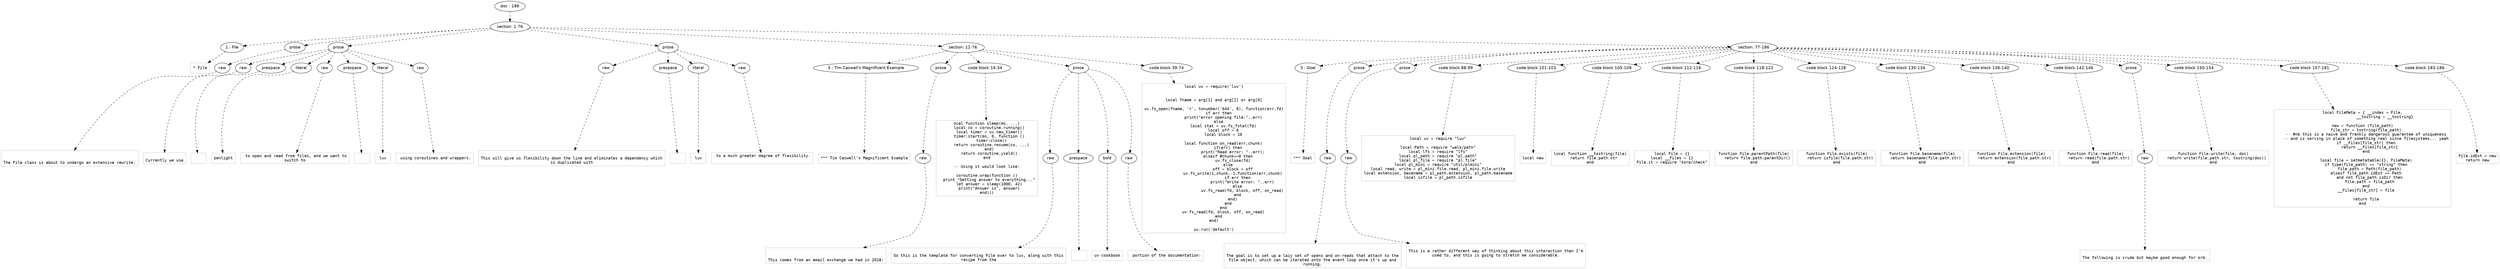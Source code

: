 digraph lpegNode {

node [fontname=Helvetica]
edge [style=dashed]

doc_0 [label="doc - 186"]


doc_0 -> { section_1}
{rank=same; section_1}

section_1 [label="section: 1-76"]


// END RANK doc_0

section_1 -> { header_2 prose_3 prose_4 prose_5 section_6 section_7}
{rank=same; header_2 prose_3 prose_4 prose_5 section_6 section_7}

header_2 [label="1 : File"]

prose_3 [label="prose"]

prose_4 [label="prose"]

prose_5 [label="prose"]

section_6 [label="section: 12-76"]

section_7 [label="section: 77-186"]


// END RANK section_1

header_2 -> leaf_8
leaf_8  [color=Gray,shape=rectangle,fontname=Inconsolata,label="* File"]
// END RANK header_2

prose_3 -> { raw_9}
{rank=same; raw_9}

raw_9 [label="raw"]


// END RANK prose_3

raw_9 -> leaf_10
leaf_10  [color=Gray,shape=rectangle,fontname=Inconsolata,label="

The File class is about to undergo an extensive rewrite.
"]
// END RANK raw_9

prose_4 -> { raw_11 prespace_12 literal_13 raw_14 prespace_15 literal_16 raw_17}
{rank=same; raw_11 prespace_12 literal_13 raw_14 prespace_15 literal_16 raw_17}

raw_11 [label="raw"]

prespace_12 [label="prespace"]

literal_13 [label="literal"]

raw_14 [label="raw"]

prespace_15 [label="prespace"]

literal_16 [label="literal"]

raw_17 [label="raw"]


// END RANK prose_4

raw_11 -> leaf_18
leaf_18  [color=Gray,shape=rectangle,fontname=Inconsolata,label="
Currently we use"]
// END RANK raw_11

prespace_12 -> leaf_19
leaf_19  [color=Gray,shape=rectangle,fontname=Inconsolata,label=" "]
// END RANK prespace_12

literal_13 -> leaf_20
leaf_20  [color=Gray,shape=rectangle,fontname=Inconsolata,label="penlight"]
// END RANK literal_13

raw_14 -> leaf_21
leaf_21  [color=Gray,shape=rectangle,fontname=Inconsolata,label=" to open and read from files, and we want to
switch to"]
// END RANK raw_14

prespace_15 -> leaf_22
leaf_22  [color=Gray,shape=rectangle,fontname=Inconsolata,label=" "]
// END RANK prespace_15

literal_16 -> leaf_23
leaf_23  [color=Gray,shape=rectangle,fontname=Inconsolata,label="luv"]
// END RANK literal_16

raw_17 -> leaf_24
leaf_24  [color=Gray,shape=rectangle,fontname=Inconsolata,label=" using coroutines and wrappers.
"]
// END RANK raw_17

prose_5 -> { raw_25 prespace_26 literal_27 raw_28}
{rank=same; raw_25 prespace_26 literal_27 raw_28}

raw_25 [label="raw"]

prespace_26 [label="prespace"]

literal_27 [label="literal"]

raw_28 [label="raw"]


// END RANK prose_5

raw_25 -> leaf_29
leaf_29  [color=Gray,shape=rectangle,fontname=Inconsolata,label="
This will give us flexibility down the line and eliminates a dependency which
is duplicated with"]
// END RANK raw_25

prespace_26 -> leaf_30
leaf_30  [color=Gray,shape=rectangle,fontname=Inconsolata,label=" "]
// END RANK prespace_26

literal_27 -> leaf_31
leaf_31  [color=Gray,shape=rectangle,fontname=Inconsolata,label="luv"]
// END RANK literal_27

raw_28 -> leaf_32
leaf_32  [color=Gray,shape=rectangle,fontname=Inconsolata,label=" to a much greater degree of flexibility.

"]
// END RANK raw_28

section_6 -> { header_33 prose_34 codeblock_35 prose_36 codeblock_37}
{rank=same; header_33 prose_34 codeblock_35 prose_36 codeblock_37}

header_33 [label="3 : Tim Caswell's Magnificent Example"]

prose_34 [label="prose"]

codeblock_35 [label="code block 16-34"]

prose_36 [label="prose"]

codeblock_37 [label="code block 39-74"]


// END RANK section_6

header_33 -> leaf_38
leaf_38  [color=Gray,shape=rectangle,fontname=Inconsolata,label="*** Tim Caswell's Magnificent Example"]
// END RANK header_33

prose_34 -> { raw_39}
{rank=same; raw_39}

raw_39 [label="raw"]


// END RANK prose_34

raw_39 -> leaf_40
leaf_40  [color=Gray,shape=rectangle,fontname=Inconsolata,label="

This comes from an email exchange we had in 2018:
"]
// END RANK raw_39

codeblock_35 -> leaf_41
leaf_41  [color=Gray,shape=rectangle,fontname=Inconsolata,label="ocal function sleep(ms, ...)
  local co = coroutine.running()
  local timer = uv.new_timer()
  timer:start(ms, 0, function ()
    timer:close()
    return coroutine.resume(co, ...)
  end)
  return coroutine.yield()
end

-- Using it would look like:

coroutine.wrap(function ()
  print \"Getting answer to everything...\"
  let answer = sleep(1000, 42)
  print(\"Answer is\", answer)
end)()"]
// END RANK codeblock_35

prose_36 -> { raw_42 prespace_43 bold_44 raw_45}
{rank=same; raw_42 prespace_43 bold_44 raw_45}

raw_42 [label="raw"]

prespace_43 [label="prespace"]

bold_44 [label="bold"]

raw_45 [label="raw"]


// END RANK prose_36

raw_42 -> leaf_46
leaf_46  [color=Gray,shape=rectangle,fontname=Inconsolata,label="
So this is the template for converting File over to luv, along with this
recipe from the"]
// END RANK raw_42

prespace_43 -> leaf_47
leaf_47  [color=Gray,shape=rectangle,fontname=Inconsolata,label=" "]
// END RANK prespace_43

bold_44 -> leaf_48
leaf_48  [color=Gray,shape=rectangle,fontname=Inconsolata,label="uv-cookbook"]
// END RANK bold_44

raw_45 -> leaf_49
leaf_49  [color=Gray,shape=rectangle,fontname=Inconsolata,label=" portion of the documentation:
"]
// END RANK raw_45

codeblock_37 -> leaf_50
leaf_50  [color=Gray,shape=rectangle,fontname=Inconsolata,label="local uv = require('luv')


local fname = arg[1] and arg[1] or arg[0]

uv.fs_open(fname, 'r', tonumber('644', 8), function(err,fd)
    if err then
        print(\"error opening file:\"..err)
    else
        local stat = uv.fs_fstat(fd)
        local off = 0
        local block = 10

        local function on_read(err,chunk)
            if(err) then
                print(\"Read error: \"..err);
            elseif #chunk==0 then
                uv.fs_close(fd)
            else
                off = block + off
                uv.fs_write(1,chunk,-1,function(err,chunk)
                    if err then
                        print(\"Write error: \"..err)
                    else
                        uv.fs_read(fd, block, off, on_read)
                    end
                end)
            end
        end
        uv.fs_read(fd, block, off, on_read)
    end
end)

uv.run('default')"]
// END RANK codeblock_37

section_7 -> { header_51 prose_52 prose_53 codeblock_54 codeblock_55 codeblock_56 codeblock_57 codeblock_58 codeblock_59 codeblock_60 codeblock_61 codeblock_62 prose_63 codeblock_64 codeblock_65 codeblock_66}
{rank=same; header_51 prose_52 prose_53 codeblock_54 codeblock_55 codeblock_56 codeblock_57 codeblock_58 codeblock_59 codeblock_60 codeblock_61 codeblock_62 prose_63 codeblock_64 codeblock_65 codeblock_66}

header_51 [label="3 : Goal"]

prose_52 [label="prose"]

prose_53 [label="prose"]

codeblock_54 [label="code block 88-99"]

codeblock_55 [label="code block 101-103"]

codeblock_56 [label="code block 105-109"]

codeblock_57 [label="code block 112-116"]

codeblock_58 [label="code block 118-122"]

codeblock_59 [label="code block 124-128"]

codeblock_60 [label="code block 130-134"]

codeblock_61 [label="code block 136-140"]

codeblock_62 [label="code block 142-146"]

prose_63 [label="prose"]

codeblock_64 [label="code block 150-154"]

codeblock_65 [label="code block 157-181"]

codeblock_66 [label="code block 183-186"]


// END RANK section_7

header_51 -> leaf_67
leaf_67  [color=Gray,shape=rectangle,fontname=Inconsolata,label="*** Goal"]
// END RANK header_51

prose_52 -> { raw_68}
{rank=same; raw_68}

raw_68 [label="raw"]


// END RANK prose_52

raw_68 -> leaf_69
leaf_69  [color=Gray,shape=rectangle,fontname=Inconsolata,label="

The goal is to set up a lazy set of opens and on-reads that attach to the
File object, which can be iterated onto the event loop once it's up and
running.
"]
// END RANK raw_68

prose_53 -> { raw_70}
{rank=same; raw_70}

raw_70 [label="raw"]


// END RANK prose_53

raw_70 -> leaf_71
leaf_71  [color=Gray,shape=rectangle,fontname=Inconsolata,label="
This is a rather different way of thinking about this interaction than I'm
used to, and this is going to stretch me considerable.


"]
// END RANK raw_70

codeblock_54 -> leaf_72
leaf_72  [color=Gray,shape=rectangle,fontname=Inconsolata,label="local uv = require \"luv\"

local Path = require \"walk/path\"
local lfs = require \"lfs\"
local pl_path = require \"pl.path\"
local pl_file = require \"pl.file\"
local pl_mini = require \"util/plmini\"
local read, write = pl_mini.file.read, pl_mini.file.write
local extension, basename = pl_path.extension, pl_path.basename
local isfile = pl_path.isfile"]
// END RANK codeblock_54

codeblock_55 -> leaf_73
leaf_73  [color=Gray,shape=rectangle,fontname=Inconsolata,label="local new"]
// END RANK codeblock_55

codeblock_56 -> leaf_74
leaf_74  [color=Gray,shape=rectangle,fontname=Inconsolata,label="local function __tostring(file)
   return file.path.str
end"]
// END RANK codeblock_56

codeblock_57 -> leaf_75
leaf_75  [color=Gray,shape=rectangle,fontname=Inconsolata,label="local File = {}
local __Files = {}
File.it = require \"kore/check\""]
// END RANK codeblock_57

codeblock_58 -> leaf_76
leaf_76  [color=Gray,shape=rectangle,fontname=Inconsolata,label="function File.parentPath(file)
   return file.path:parentDir()
end"]
// END RANK codeblock_58

codeblock_59 -> leaf_77
leaf_77  [color=Gray,shape=rectangle,fontname=Inconsolata,label="function File.exists(file)
   return isfile(file.path.str)
end"]
// END RANK codeblock_59

codeblock_60 -> leaf_78
leaf_78  [color=Gray,shape=rectangle,fontname=Inconsolata,label="function File.basename(file)
   return basename(file.path.str)
end"]
// END RANK codeblock_60

codeblock_61 -> leaf_79
leaf_79  [color=Gray,shape=rectangle,fontname=Inconsolata,label="function File.extension(file)
   return extension(file.path.str)
end"]
// END RANK codeblock_61

codeblock_62 -> leaf_80
leaf_80  [color=Gray,shape=rectangle,fontname=Inconsolata,label="function File.read(file)
   return read(file.path.str)
end"]
// END RANK codeblock_62

prose_63 -> { raw_81}
{rank=same; raw_81}

raw_81 [label="raw"]


// END RANK prose_63

raw_81 -> leaf_82
leaf_82  [color=Gray,shape=rectangle,fontname=Inconsolata,label="
The following is crude but maybe good enough for orb.
"]
// END RANK raw_81

codeblock_64 -> leaf_83
leaf_83  [color=Gray,shape=rectangle,fontname=Inconsolata,label="function File.write(file, doc)
   return write(file.path.str, tostring(doc))
end"]
// END RANK codeblock_64

codeblock_65 -> leaf_84
leaf_84  [color=Gray,shape=rectangle,fontname=Inconsolata,label="local FileMeta = { __index = File,
                   __tostring = __tostring}

new = function (file_path)
   file_str = tostring(file_path)
   -- #nb this is a naive and frankly dangerous guarantee of uniqueness
   -- and is serving in place of something real since filesystems... yeah
   if __Files[file_str] then
      return __Files[file_str]
   end

   local file = setmetatable({}, FileMeta)
   if type(file_path) == \"string\" then
      file.path = Path(file_path)
   elseif file_path.idEst == Path
      and not file_path.isDir then
      file.path = file_path
   end
   __Files[file_str] = file

   return file
end
"]
// END RANK codeblock_65

codeblock_66 -> leaf_85
leaf_85  [color=Gray,shape=rectangle,fontname=Inconsolata,label="File.idEst = new
return new"]
// END RANK codeblock_66


}

